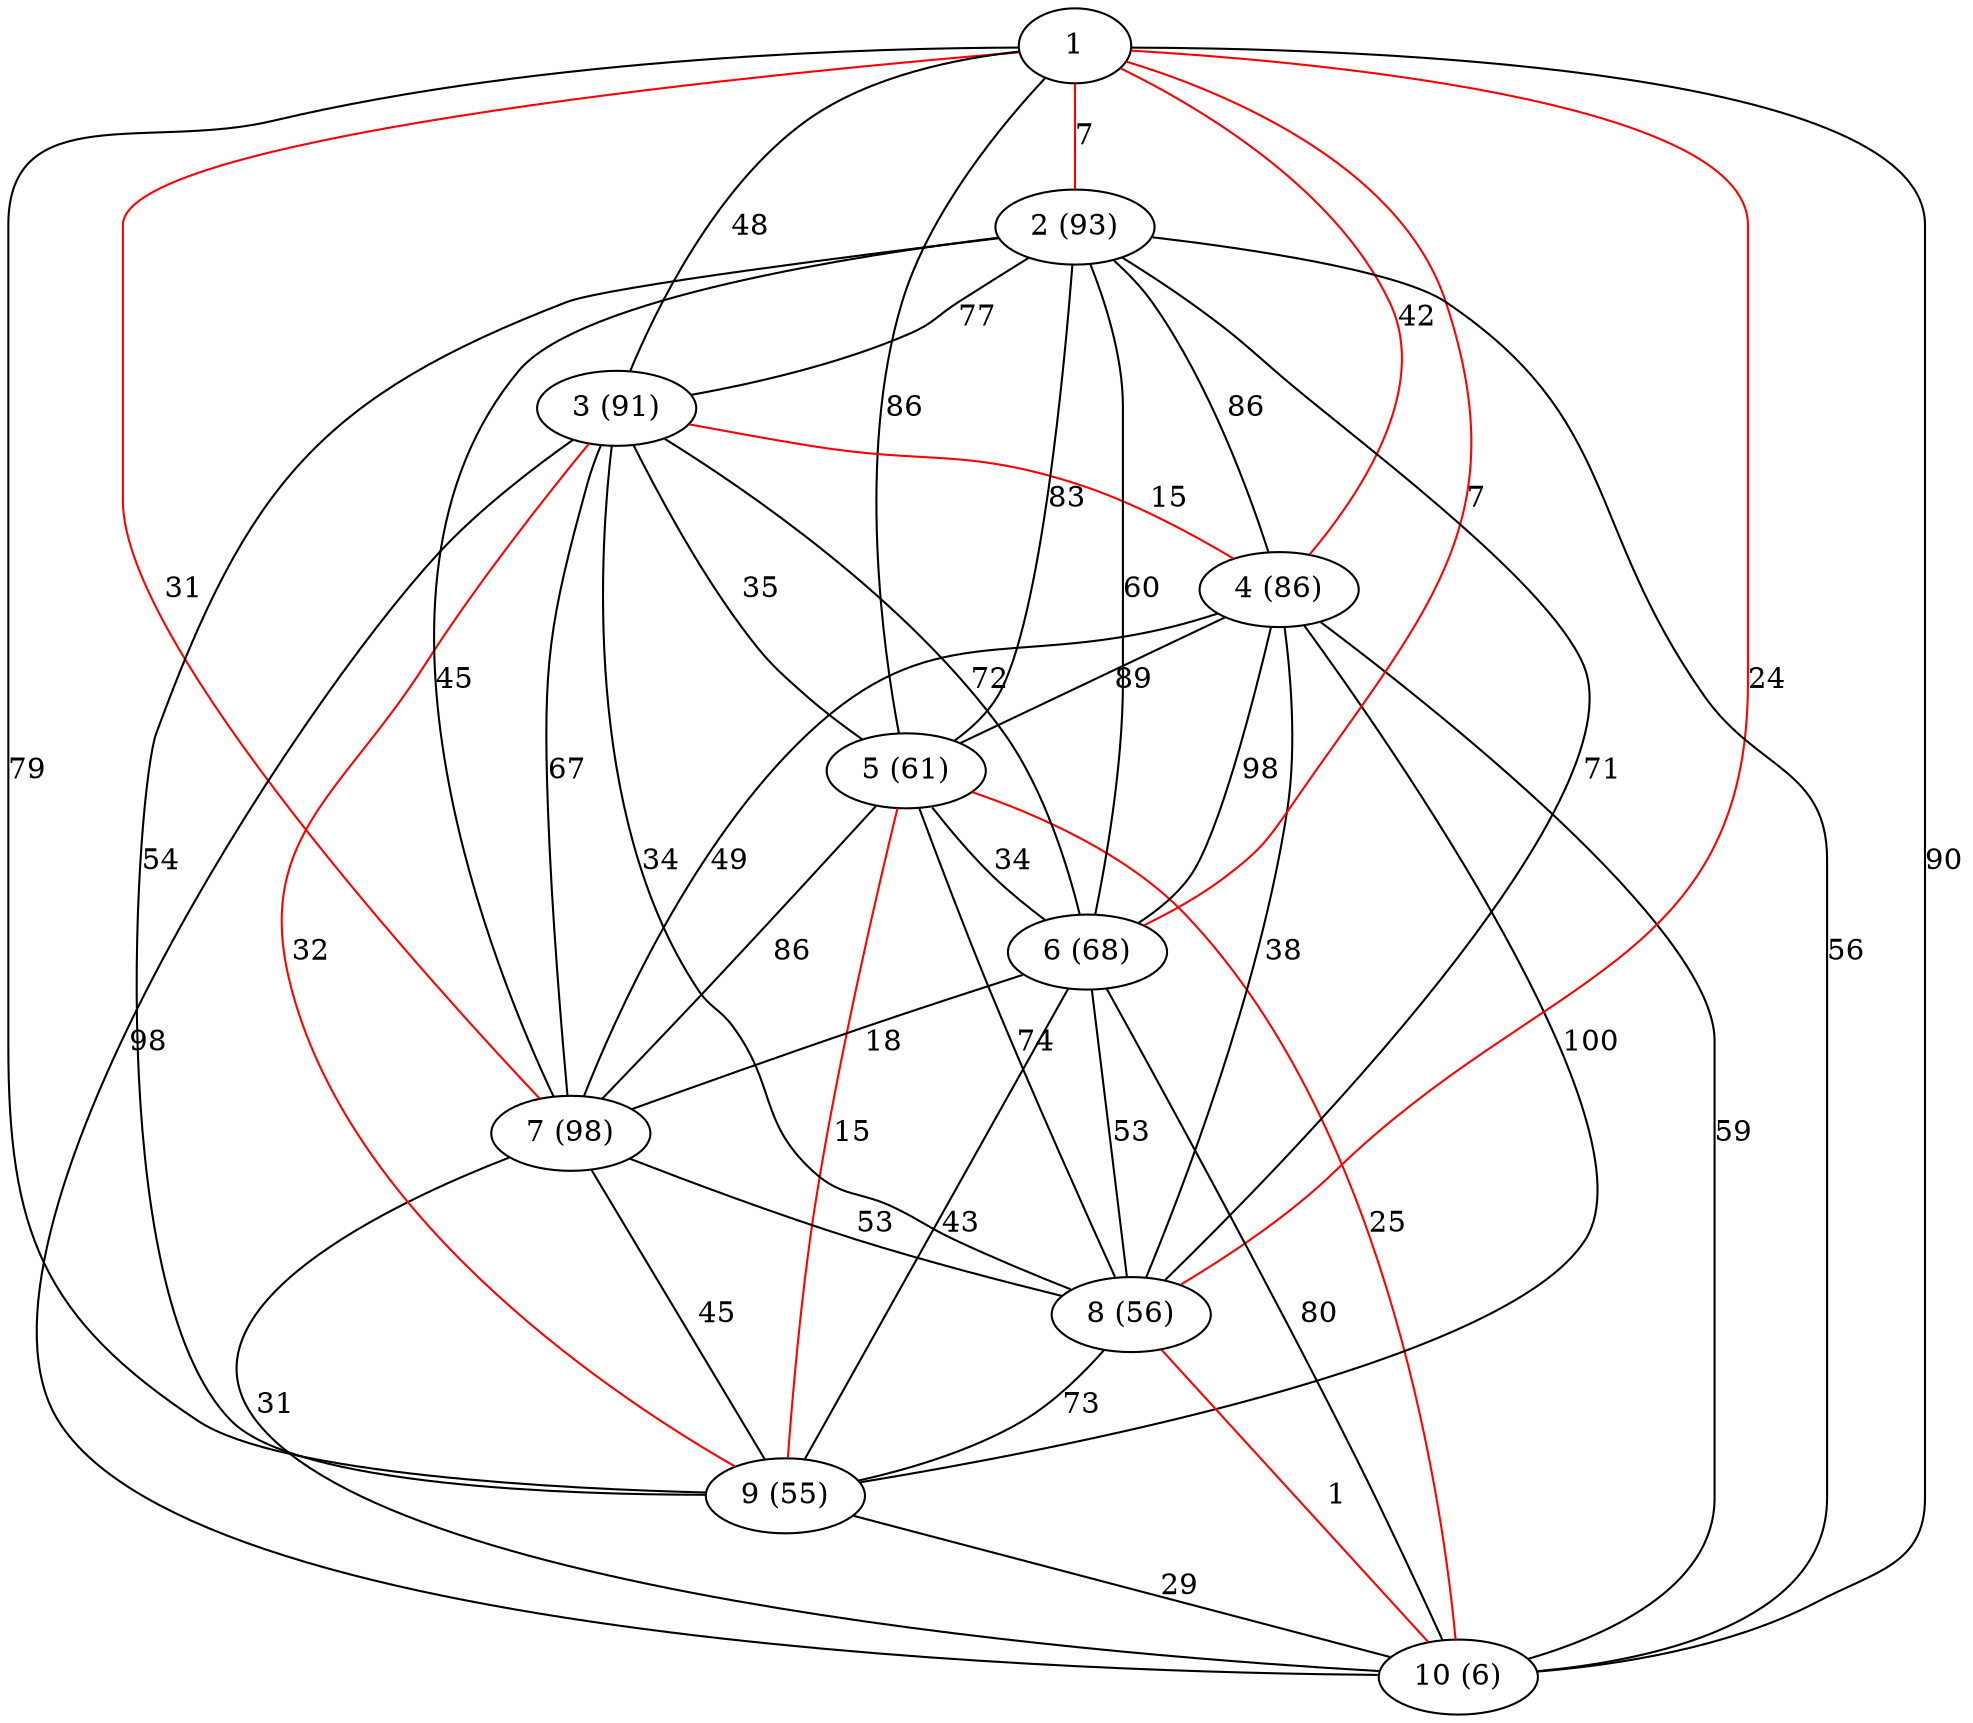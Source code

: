 graph g {
5 -- 9 [label=15 color=red]
4 -- 7 [label=49 color=black]
1 -- 3 [label=48 color=black]
4 -- 8 [label=38 color=black]
5 -- 6 [label=34 color=black]
2 -- 8 [label=71 color=black]
6 -- 9 [label=43 color=black]
8 -- 9 [label=73 color=black]
1 -- 6 [label=7 color=red]
3 -- 7 [label=67 color=black]
2 -- 5 [label=83 color=black]
5 -- 8 [label=74 color=black]
1 -- 2 [label=7 color=red]
6 -- 7 [label=18 color=black]
2 -- 9 [label=54 color=black]
3 -- 10 [label=98 color=black]
6 -- 10 [label=80 color=black]
8 -- 10 [label=1 color=red]
1 -- 5 [label=86 color=black]
3 -- 6 [label=72 color=black]
1 -- 10 [label=90 color=black]
7 -- 9 [label=45 color=black]
4 -- 10 [label=59 color=black]
2 -- 6 [label=60 color=black]
7 -- 10 [label=31 color=black]
4 -- 5 [label=89 color=black]
1 -- 4 [label=42 color=red]
2 -- 10 [label=56 color=black]
9 -- 10 [label=29 color=black]
3 -- 9 [label=32 color=red]
2 -- 3 [label=77 color=black]
1 -- 9 [label=79 color=black]
6 -- 8 [label=53 color=black]
4 -- 9 [label=100 color=black]
3 -- 5 [label=35 color=black]
2 -- 7 [label=45 color=black]
5 -- 10 [label=25 color=red]
4 -- 6 [label=98 color=black]
7 -- 8 [label=53 color=black]
5 -- 7 [label=86 color=black]
3 -- 8 [label=34 color=black]
1 -- 8 [label=24 color=red]
1 -- 7 [label=31 color=red]
3 -- 4 [label=15 color=red]
2 -- 4 [label=86 color=black]
2 [label="2 (93)"]
3 [label="3 (91)"]
4 [label="4 (86)"]
5 [label="5 (61)"]
6 [label="6 (68)"]
7 [label="7 (98)"]
8 [label="8 (56)"]
9 [label="9 (55)"]
10 [label="10 (6)"]
}